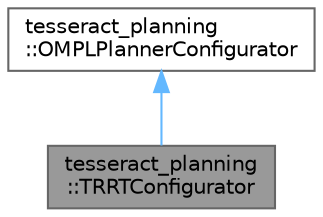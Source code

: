 digraph "tesseract_planning::TRRTConfigurator"
{
 // LATEX_PDF_SIZE
  bgcolor="transparent";
  edge [fontname=Helvetica,fontsize=10,labelfontname=Helvetica,labelfontsize=10];
  node [fontname=Helvetica,fontsize=10,shape=box,height=0.2,width=0.4];
  Node1 [label="tesseract_planning\l::TRRTConfigurator",height=0.2,width=0.4,color="gray40", fillcolor="grey60", style="filled", fontcolor="black",tooltip=" "];
  Node2 -> Node1 [dir="back",color="steelblue1",style="solid"];
  Node2 [label="tesseract_planning\l::OMPLPlannerConfigurator",height=0.2,width=0.4,color="gray40", fillcolor="white", style="filled",URL="$dd/ddf/structtesseract__planning_1_1OMPLPlannerConfigurator.html",tooltip=" "];
}
